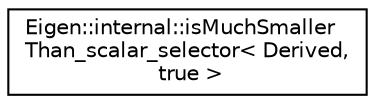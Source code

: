 digraph "Graphical Class Hierarchy"
{
  edge [fontname="Helvetica",fontsize="10",labelfontname="Helvetica",labelfontsize="10"];
  node [fontname="Helvetica",fontsize="10",shape=record];
  rankdir="LR";
  Node1 [label="Eigen::internal::isMuchSmaller\lThan_scalar_selector\< Derived,\l true \>",height=0.2,width=0.4,color="black", fillcolor="white", style="filled",URL="$struct_eigen_1_1internal_1_1is_much_smaller_than__scalar__selector_3_01_derived_00_01true_01_4.html"];
}
